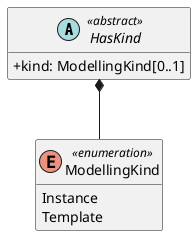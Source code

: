 @startuml
skinparam classAttributeIconSize 0
hide methods

abstract class HasKind <<abstract>> {
  +kind: ModellingKind[0..1] 
}
enum ModellingKind <<enumeration>> {
  Instance
  Template
}
HasKind *-- ModellingKind
@enduml
